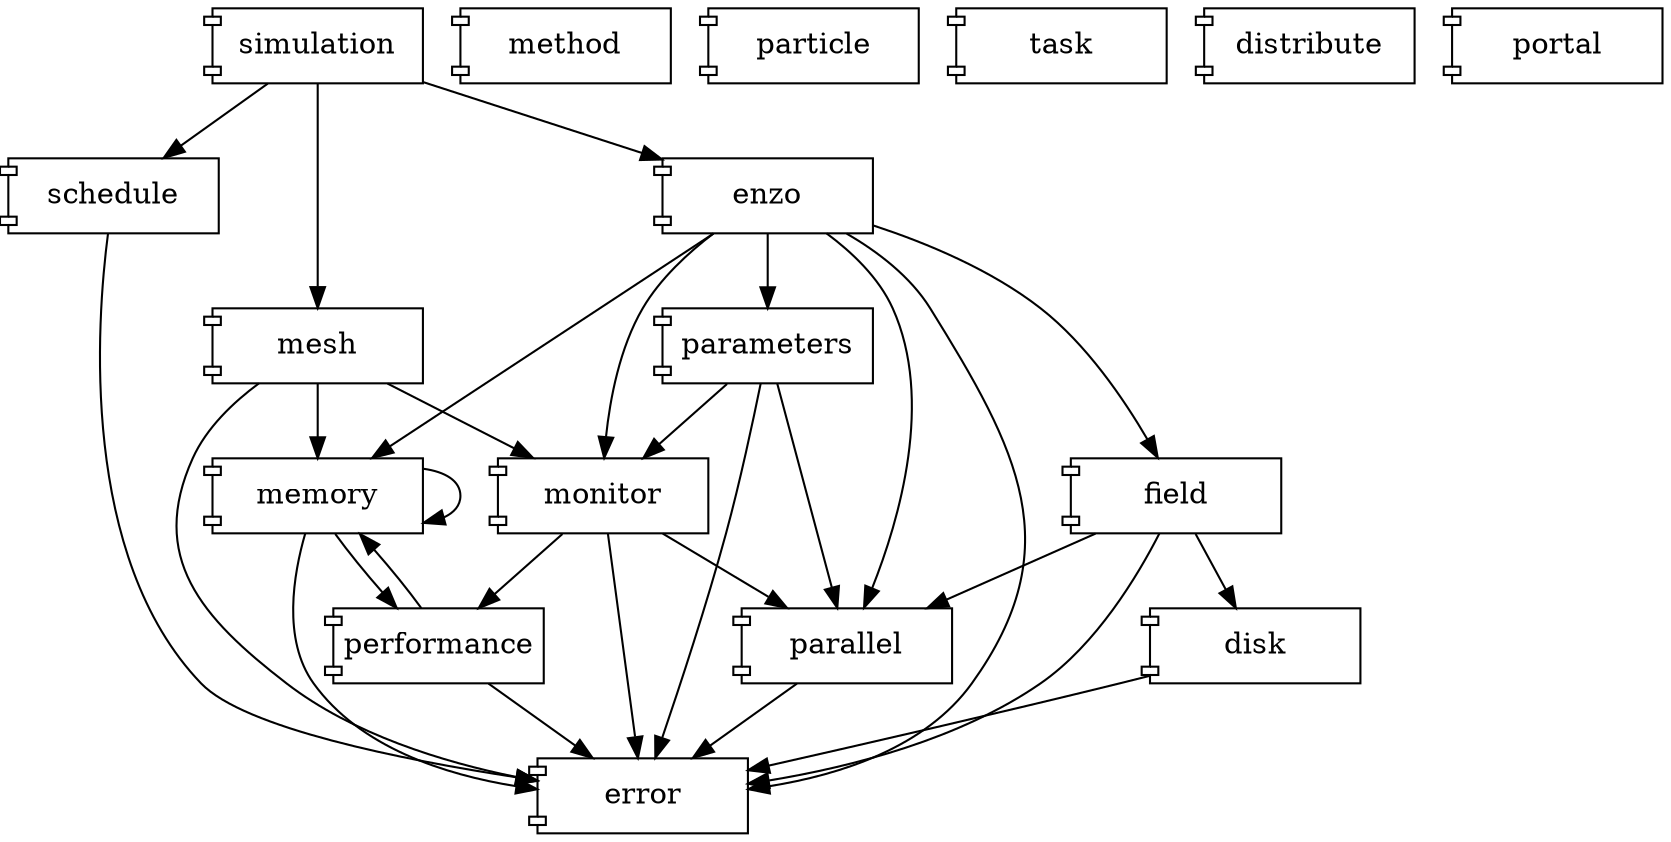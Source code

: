 digraph includes {

   node [ shape=component,fixedsize=true, width=1.4 ] 
    enzo; simulation; method; 
    mesh; field; particle; 
    task; distribute; schedule; 
    disk; memory; parallel; 
    parameters; monitor; portal; 
    performance; error;

   enzo        -> {field error parallel monitor parameters memory};

   method      -> {};
   simulation  -> {enzo mesh schedule};

   mesh        -> {error memory monitor};
   field       -> {disk error parallel};
   particle    -> {};

   task        -> {};
   distribute  -> {};
   schedule    -> {error};

   disk        -> {error};
   memory      -> {error memory performance};
   parallel    -> {error};

   parameters  -> {error monitor parallel};
   monitor     -> {error parallel performance};
   portal      -> {};

   performance -> {error memory};
   error       -> {};

}
